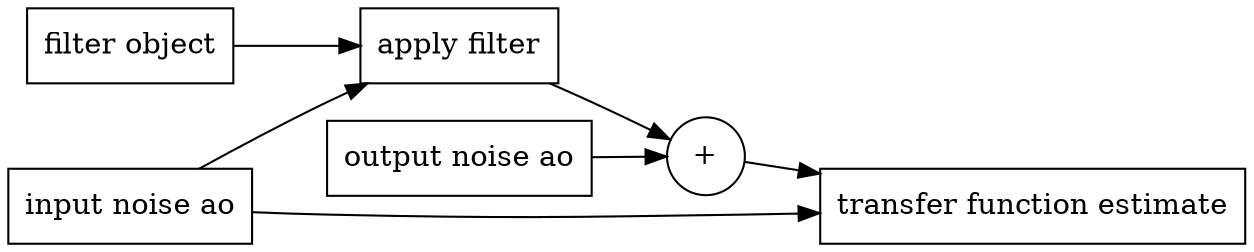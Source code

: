 digraph G {
  rankdir=LR
  node00 [shape=box, label="input noise ao"]
  node02 [shape=box, label="filter object"]
  node03 [shape=box, label="apply filter"]
  node04 [shape=box, label="output noise ao"]
  node05 [shape=circle, label="+"]
  node06 [shape=box, label="transfer function estimate"]
  
  node00 -> node03
  node02 -> node03
  node04 -> node05
  node03 -> node05  
  node05 -> node06
  node00 -> node06  
}
